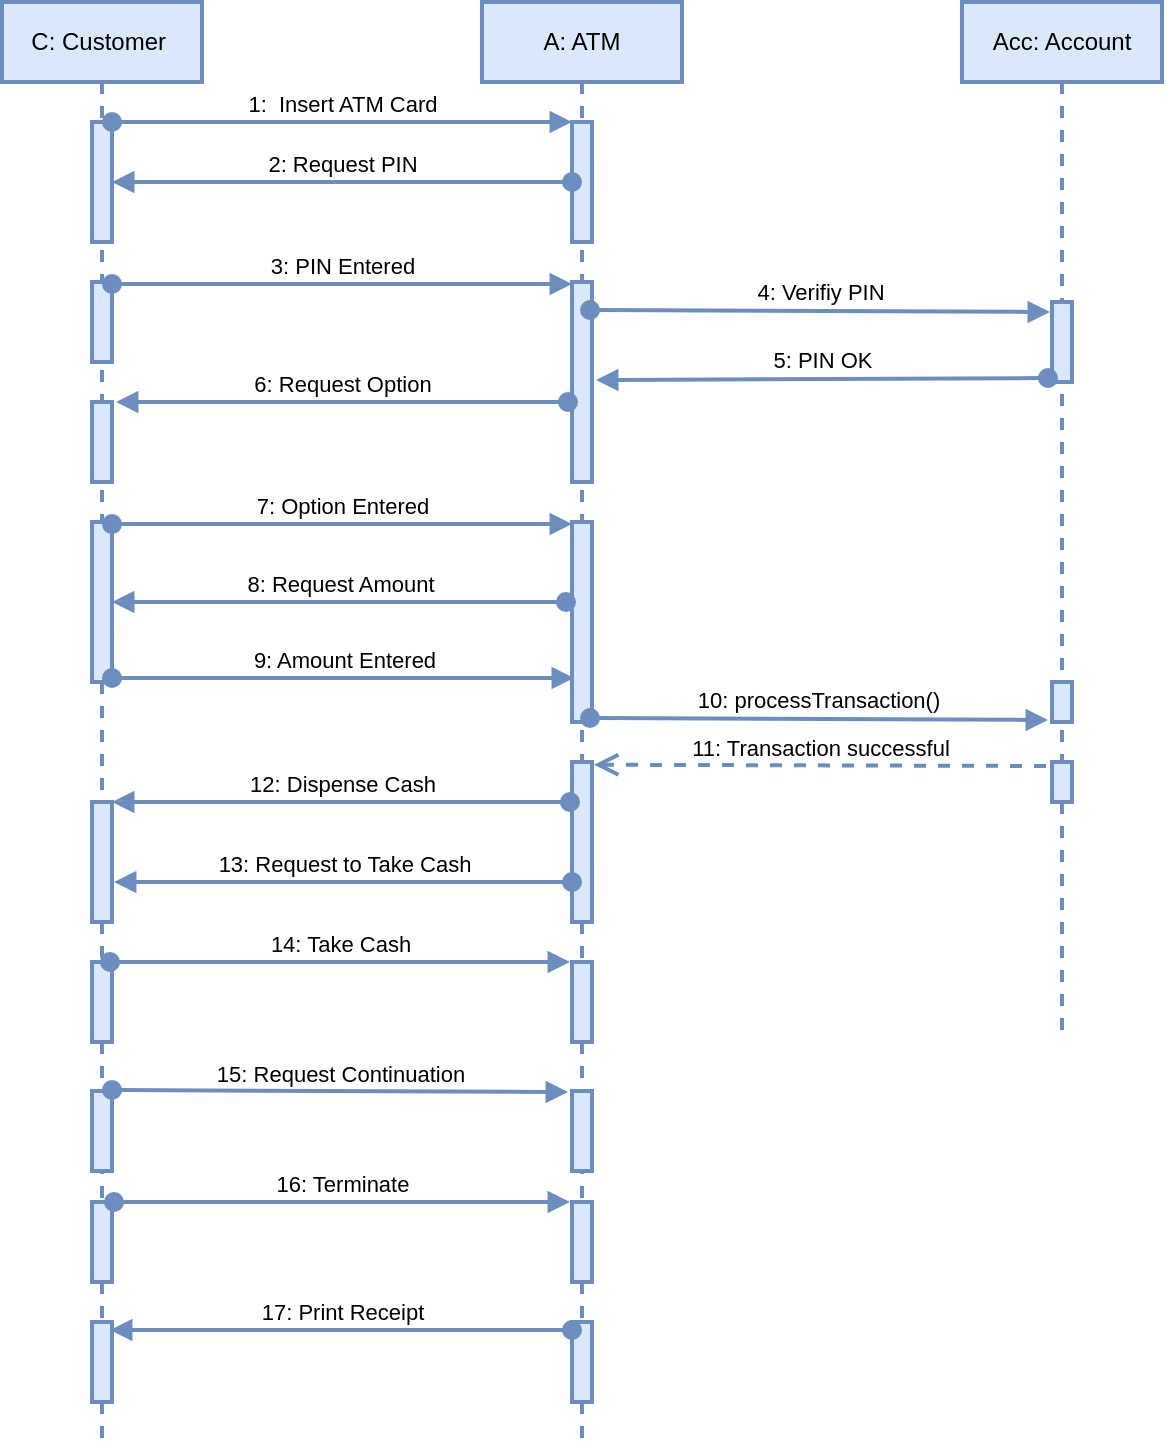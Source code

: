 <mxfile version="20.3.0" type="device"><diagram id="AodnE2YLnBL7wiixsbii" name="Trang-1"><mxGraphModel dx="946" dy="725" grid="1" gridSize="10" guides="1" tooltips="1" connect="1" arrows="1" fold="1" page="1" pageScale="1" pageWidth="827" pageHeight="1169" math="0" shadow="0"><root><mxCell id="0"/><mxCell id="1" parent="0"/><mxCell id="Ym0dCAHZS2tEAsz_8Nps-1" value="C: Customer&amp;nbsp;" style="shape=umlLifeline;perimeter=lifelinePerimeter;whiteSpace=wrap;html=1;container=1;collapsible=0;recursiveResize=0;outlineConnect=0;size=40;fillColor=#dae8fc;strokeColor=#6c8ebf;strokeWidth=2;" vertex="1" parent="1"><mxGeometry x="80" y="40" width="100" height="720" as="geometry"/></mxCell><mxCell id="Ym0dCAHZS2tEAsz_8Nps-4" value="" style="html=1;points=[];perimeter=orthogonalPerimeter;fillColor=#dae8fc;strokeColor=#6c8ebf;strokeWidth=2;" vertex="1" parent="Ym0dCAHZS2tEAsz_8Nps-1"><mxGeometry x="45" y="60" width="10" height="60" as="geometry"/></mxCell><mxCell id="Ym0dCAHZS2tEAsz_8Nps-9" value="" style="html=1;points=[];perimeter=orthogonalPerimeter;fillColor=#dae8fc;strokeColor=#6c8ebf;strokeWidth=2;" vertex="1" parent="Ym0dCAHZS2tEAsz_8Nps-1"><mxGeometry x="45" y="140" width="10" height="40" as="geometry"/></mxCell><mxCell id="Ym0dCAHZS2tEAsz_8Nps-12" value="" style="html=1;points=[];perimeter=orthogonalPerimeter;fillColor=#dae8fc;strokeColor=#6c8ebf;strokeWidth=2;" vertex="1" parent="Ym0dCAHZS2tEAsz_8Nps-1"><mxGeometry x="45" y="200" width="10" height="40" as="geometry"/></mxCell><mxCell id="Ym0dCAHZS2tEAsz_8Nps-17" value="" style="html=1;points=[];perimeter=orthogonalPerimeter;fillColor=#dae8fc;strokeColor=#6c8ebf;strokeWidth=2;" vertex="1" parent="Ym0dCAHZS2tEAsz_8Nps-1"><mxGeometry x="45" y="260" width="10" height="80" as="geometry"/></mxCell><mxCell id="Ym0dCAHZS2tEAsz_8Nps-27" value="" style="html=1;points=[];perimeter=orthogonalPerimeter;fillColor=#dae8fc;strokeColor=#6c8ebf;strokeWidth=2;" vertex="1" parent="Ym0dCAHZS2tEAsz_8Nps-1"><mxGeometry x="45" y="400" width="10" height="60" as="geometry"/></mxCell><mxCell id="Ym0dCAHZS2tEAsz_8Nps-30" value="" style="html=1;points=[];perimeter=orthogonalPerimeter;fillColor=#dae8fc;strokeColor=#6c8ebf;strokeWidth=2;" vertex="1" parent="Ym0dCAHZS2tEAsz_8Nps-1"><mxGeometry x="45" y="480" width="10" height="40" as="geometry"/></mxCell><mxCell id="Ym0dCAHZS2tEAsz_8Nps-34" value="" style="html=1;points=[];perimeter=orthogonalPerimeter;fillColor=#dae8fc;strokeColor=#6c8ebf;strokeWidth=2;" vertex="1" parent="Ym0dCAHZS2tEAsz_8Nps-1"><mxGeometry x="45" y="544.5" width="10" height="40" as="geometry"/></mxCell><mxCell id="Ym0dCAHZS2tEAsz_8Nps-37" value="" style="html=1;points=[];perimeter=orthogonalPerimeter;fillColor=#dae8fc;strokeColor=#6c8ebf;strokeWidth=2;" vertex="1" parent="Ym0dCAHZS2tEAsz_8Nps-1"><mxGeometry x="45" y="600" width="10" height="40" as="geometry"/></mxCell><mxCell id="Ym0dCAHZS2tEAsz_8Nps-40" value="" style="html=1;points=[];perimeter=orthogonalPerimeter;fillColor=#dae8fc;strokeColor=#6c8ebf;strokeWidth=2;" vertex="1" parent="Ym0dCAHZS2tEAsz_8Nps-1"><mxGeometry x="45" y="660" width="10" height="40" as="geometry"/></mxCell><mxCell id="Ym0dCAHZS2tEAsz_8Nps-2" value="A: ATM" style="shape=umlLifeline;perimeter=lifelinePerimeter;whiteSpace=wrap;html=1;container=1;collapsible=0;recursiveResize=0;outlineConnect=0;fillColor=#dae8fc;strokeColor=#6c8ebf;strokeWidth=2;" vertex="1" parent="1"><mxGeometry x="320" y="40" width="100" height="720" as="geometry"/></mxCell><mxCell id="Ym0dCAHZS2tEAsz_8Nps-5" value="" style="html=1;points=[];perimeter=orthogonalPerimeter;fillColor=#dae8fc;strokeColor=#6c8ebf;strokeWidth=2;" vertex="1" parent="Ym0dCAHZS2tEAsz_8Nps-2"><mxGeometry x="45" y="60" width="10" height="60" as="geometry"/></mxCell><mxCell id="Ym0dCAHZS2tEAsz_8Nps-10" value="" style="html=1;points=[];perimeter=orthogonalPerimeter;fillColor=#dae8fc;strokeColor=#6c8ebf;strokeWidth=2;" vertex="1" parent="Ym0dCAHZS2tEAsz_8Nps-2"><mxGeometry x="45" y="140" width="10" height="100" as="geometry"/></mxCell><mxCell id="Ym0dCAHZS2tEAsz_8Nps-18" value="" style="html=1;points=[];perimeter=orthogonalPerimeter;fillColor=#dae8fc;strokeColor=#6c8ebf;strokeWidth=2;" vertex="1" parent="Ym0dCAHZS2tEAsz_8Nps-2"><mxGeometry x="45" y="260" width="10" height="100" as="geometry"/></mxCell><mxCell id="Ym0dCAHZS2tEAsz_8Nps-25" value="" style="html=1;points=[];perimeter=orthogonalPerimeter;fillColor=#dae8fc;strokeColor=#6c8ebf;strokeWidth=2;" vertex="1" parent="Ym0dCAHZS2tEAsz_8Nps-2"><mxGeometry x="45" y="380" width="10" height="80" as="geometry"/></mxCell><mxCell id="Ym0dCAHZS2tEAsz_8Nps-31" value="" style="html=1;points=[];perimeter=orthogonalPerimeter;fillColor=#dae8fc;strokeColor=#6c8ebf;strokeWidth=2;" vertex="1" parent="Ym0dCAHZS2tEAsz_8Nps-2"><mxGeometry x="45" y="480" width="10" height="40" as="geometry"/></mxCell><mxCell id="Ym0dCAHZS2tEAsz_8Nps-35" value="" style="html=1;points=[];perimeter=orthogonalPerimeter;fillColor=#dae8fc;strokeColor=#6c8ebf;strokeWidth=2;" vertex="1" parent="Ym0dCAHZS2tEAsz_8Nps-2"><mxGeometry x="45" y="544.5" width="10" height="40" as="geometry"/></mxCell><mxCell id="Ym0dCAHZS2tEAsz_8Nps-38" value="" style="html=1;points=[];perimeter=orthogonalPerimeter;fillColor=#dae8fc;strokeColor=#6c8ebf;strokeWidth=2;" vertex="1" parent="Ym0dCAHZS2tEAsz_8Nps-2"><mxGeometry x="45" y="600" width="10" height="40" as="geometry"/></mxCell><mxCell id="Ym0dCAHZS2tEAsz_8Nps-41" value="" style="html=1;points=[];perimeter=orthogonalPerimeter;fillColor=#dae8fc;strokeColor=#6c8ebf;strokeWidth=2;" vertex="1" parent="Ym0dCAHZS2tEAsz_8Nps-2"><mxGeometry x="45" y="660" width="10" height="40" as="geometry"/></mxCell><mxCell id="Ym0dCAHZS2tEAsz_8Nps-3" value="Acc: Account" style="shape=umlLifeline;perimeter=lifelinePerimeter;whiteSpace=wrap;html=1;container=1;collapsible=0;recursiveResize=0;outlineConnect=0;fillColor=#dae8fc;strokeColor=#6c8ebf;strokeWidth=2;" vertex="1" parent="1"><mxGeometry x="560" y="40" width="100" height="520" as="geometry"/></mxCell><mxCell id="Ym0dCAHZS2tEAsz_8Nps-14" value="" style="html=1;points=[];perimeter=orthogonalPerimeter;fillColor=#dae8fc;strokeColor=#6c8ebf;strokeWidth=2;" vertex="1" parent="Ym0dCAHZS2tEAsz_8Nps-3"><mxGeometry x="45" y="150" width="10" height="40" as="geometry"/></mxCell><mxCell id="Ym0dCAHZS2tEAsz_8Nps-22" value="" style="html=1;points=[];perimeter=orthogonalPerimeter;fillColor=#dae8fc;strokeColor=#6c8ebf;strokeWidth=2;" vertex="1" parent="Ym0dCAHZS2tEAsz_8Nps-3"><mxGeometry x="45" y="340" width="10" height="20" as="geometry"/></mxCell><mxCell id="Ym0dCAHZS2tEAsz_8Nps-24" value="" style="html=1;points=[];perimeter=orthogonalPerimeter;fillColor=#dae8fc;strokeColor=#6c8ebf;strokeWidth=2;" vertex="1" parent="Ym0dCAHZS2tEAsz_8Nps-3"><mxGeometry x="45" y="380" width="10" height="20" as="geometry"/></mxCell><mxCell id="Ym0dCAHZS2tEAsz_8Nps-6" value="1:&amp;nbsp; Insert ATM Card" style="html=1;verticalAlign=bottom;startArrow=oval;endArrow=block;startSize=8;rounded=0;exitX=1;exitY=0;exitDx=0;exitDy=0;exitPerimeter=0;fillColor=#dae8fc;strokeColor=#6c8ebf;strokeWidth=2;" edge="1" target="Ym0dCAHZS2tEAsz_8Nps-5" parent="1" source="Ym0dCAHZS2tEAsz_8Nps-4"><mxGeometry relative="1" as="geometry"><mxPoint x="140" y="100" as="sourcePoint"/></mxGeometry></mxCell><mxCell id="Ym0dCAHZS2tEAsz_8Nps-8" value="2: Request PIN" style="html=1;verticalAlign=bottom;startArrow=oval;startFill=1;endArrow=block;startSize=8;rounded=0;fillColor=#dae8fc;strokeColor=#6c8ebf;strokeWidth=2;" edge="1" parent="1" source="Ym0dCAHZS2tEAsz_8Nps-5" target="Ym0dCAHZS2tEAsz_8Nps-4"><mxGeometry width="60" relative="1" as="geometry"><mxPoint x="380" y="330" as="sourcePoint"/><mxPoint x="440" y="330" as="targetPoint"/></mxGeometry></mxCell><mxCell id="Ym0dCAHZS2tEAsz_8Nps-11" value="3: PIN Entered" style="html=1;verticalAlign=bottom;startArrow=oval;endArrow=block;startSize=8;rounded=0;exitX=1;exitY=0.025;exitDx=0;exitDy=0;exitPerimeter=0;fillColor=#dae8fc;strokeColor=#6c8ebf;strokeWidth=2;" edge="1" target="Ym0dCAHZS2tEAsz_8Nps-10" parent="1" source="Ym0dCAHZS2tEAsz_8Nps-9"><mxGeometry relative="1" as="geometry"><mxPoint x="300" y="180" as="sourcePoint"/></mxGeometry></mxCell><mxCell id="Ym0dCAHZS2tEAsz_8Nps-13" value="6: Request Option" style="html=1;verticalAlign=bottom;startArrow=oval;startFill=1;endArrow=block;startSize=8;rounded=0;exitX=-0.2;exitY=0.6;exitDx=0;exitDy=0;exitPerimeter=0;entryX=1.2;entryY=0;entryDx=0;entryDy=0;entryPerimeter=0;fillColor=#dae8fc;strokeColor=#6c8ebf;strokeWidth=2;" edge="1" parent="1" source="Ym0dCAHZS2tEAsz_8Nps-10" target="Ym0dCAHZS2tEAsz_8Nps-12"><mxGeometry width="60" relative="1" as="geometry"><mxPoint x="380" y="330" as="sourcePoint"/><mxPoint x="140" y="240" as="targetPoint"/></mxGeometry></mxCell><mxCell id="Ym0dCAHZS2tEAsz_8Nps-15" value="4: Verifiy PIN" style="html=1;verticalAlign=bottom;startArrow=oval;startFill=1;endArrow=block;startSize=8;rounded=0;exitX=0.9;exitY=0.14;exitDx=0;exitDy=0;exitPerimeter=0;entryX=-0.1;entryY=0.125;entryDx=0;entryDy=0;entryPerimeter=0;fillColor=#dae8fc;strokeColor=#6c8ebf;strokeWidth=2;" edge="1" parent="1" source="Ym0dCAHZS2tEAsz_8Nps-10" target="Ym0dCAHZS2tEAsz_8Nps-14"><mxGeometry width="60" relative="1" as="geometry"><mxPoint x="560" y="330" as="sourcePoint"/><mxPoint x="620" y="330" as="targetPoint"/></mxGeometry></mxCell><mxCell id="Ym0dCAHZS2tEAsz_8Nps-16" value="5: PIN OK" style="html=1;verticalAlign=bottom;startArrow=oval;startFill=1;endArrow=block;startSize=8;rounded=0;entryX=1.2;entryY=0.49;entryDx=0;entryDy=0;entryPerimeter=0;exitX=-0.2;exitY=0.95;exitDx=0;exitDy=0;exitPerimeter=0;fillColor=#dae8fc;strokeColor=#6c8ebf;strokeWidth=2;" edge="1" parent="1" source="Ym0dCAHZS2tEAsz_8Nps-14" target="Ym0dCAHZS2tEAsz_8Nps-10"><mxGeometry width="60" relative="1" as="geometry"><mxPoint x="560" y="330" as="sourcePoint"/><mxPoint x="620" y="330" as="targetPoint"/></mxGeometry></mxCell><mxCell id="Ym0dCAHZS2tEAsz_8Nps-19" value="7: Option Entered" style="html=1;verticalAlign=bottom;startArrow=oval;endArrow=block;startSize=8;rounded=0;exitX=1;exitY=0.013;exitDx=0;exitDy=0;exitPerimeter=0;fillColor=#dae8fc;strokeColor=#6c8ebf;strokeWidth=2;" edge="1" target="Ym0dCAHZS2tEAsz_8Nps-18" parent="1" source="Ym0dCAHZS2tEAsz_8Nps-17"><mxGeometry relative="1" as="geometry"><mxPoint x="305" y="300" as="sourcePoint"/></mxGeometry></mxCell><mxCell id="Ym0dCAHZS2tEAsz_8Nps-20" value="8: Request Amount" style="html=1;verticalAlign=bottom;startArrow=oval;startFill=1;endArrow=block;startSize=8;rounded=0;exitX=-0.3;exitY=0.4;exitDx=0;exitDy=0;exitPerimeter=0;entryX=1;entryY=0.5;entryDx=0;entryDy=0;entryPerimeter=0;fillColor=#dae8fc;strokeColor=#6c8ebf;strokeWidth=2;" edge="1" parent="1" source="Ym0dCAHZS2tEAsz_8Nps-18" target="Ym0dCAHZS2tEAsz_8Nps-17"><mxGeometry width="60" relative="1" as="geometry"><mxPoint x="480" y="490" as="sourcePoint"/><mxPoint x="140" y="340" as="targetPoint"/></mxGeometry></mxCell><mxCell id="Ym0dCAHZS2tEAsz_8Nps-21" value="9: Amount Entered" style="html=1;verticalAlign=bottom;startArrow=oval;startFill=1;endArrow=block;startSize=8;rounded=0;exitX=1;exitY=0.975;exitDx=0;exitDy=0;exitPerimeter=0;entryX=0.1;entryY=0.78;entryDx=0;entryDy=0;entryPerimeter=0;fillColor=#dae8fc;strokeColor=#6c8ebf;strokeWidth=2;" edge="1" parent="1" source="Ym0dCAHZS2tEAsz_8Nps-17" target="Ym0dCAHZS2tEAsz_8Nps-18"><mxGeometry width="60" relative="1" as="geometry"><mxPoint x="480" y="490" as="sourcePoint"/><mxPoint x="360" y="380" as="targetPoint"/></mxGeometry></mxCell><mxCell id="Ym0dCAHZS2tEAsz_8Nps-23" value="10: processTransaction()" style="html=1;verticalAlign=bottom;startArrow=oval;startFill=1;endArrow=block;startSize=8;rounded=0;exitX=0.9;exitY=0.98;exitDx=0;exitDy=0;exitPerimeter=0;entryX=-0.2;entryY=0.95;entryDx=0;entryDy=0;entryPerimeter=0;fillColor=#dae8fc;strokeColor=#6c8ebf;strokeWidth=2;" edge="1" parent="1" source="Ym0dCAHZS2tEAsz_8Nps-18" target="Ym0dCAHZS2tEAsz_8Nps-22"><mxGeometry width="60" relative="1" as="geometry"><mxPoint x="480" y="490" as="sourcePoint"/><mxPoint x="540" y="490" as="targetPoint"/></mxGeometry></mxCell><mxCell id="Ym0dCAHZS2tEAsz_8Nps-26" value="11: Transaction successful" style="html=1;verticalAlign=bottom;endArrow=open;dashed=1;endSize=8;rounded=0;exitX=-0.3;exitY=0.1;exitDx=0;exitDy=0;exitPerimeter=0;entryX=1.1;entryY=0.017;entryDx=0;entryDy=0;entryPerimeter=0;fillColor=#dae8fc;strokeColor=#6c8ebf;strokeWidth=2;" edge="1" parent="1" source="Ym0dCAHZS2tEAsz_8Nps-24" target="Ym0dCAHZS2tEAsz_8Nps-25"><mxGeometry relative="1" as="geometry"><mxPoint x="550" y="530" as="sourcePoint"/><mxPoint x="380" y="420" as="targetPoint"/></mxGeometry></mxCell><mxCell id="Ym0dCAHZS2tEAsz_8Nps-28" value="12: Dispense Cash" style="html=1;verticalAlign=bottom;startArrow=oval;startFill=1;endArrow=block;startSize=8;rounded=0;entryX=1;entryY=0;entryDx=0;entryDy=0;entryPerimeter=0;exitX=-0.1;exitY=0.25;exitDx=0;exitDy=0;exitPerimeter=0;fillColor=#dae8fc;strokeColor=#6c8ebf;strokeWidth=2;" edge="1" parent="1" source="Ym0dCAHZS2tEAsz_8Nps-25" target="Ym0dCAHZS2tEAsz_8Nps-27"><mxGeometry width="60" relative="1" as="geometry"><mxPoint x="480" y="530" as="sourcePoint"/><mxPoint x="540" y="530" as="targetPoint"/></mxGeometry></mxCell><mxCell id="Ym0dCAHZS2tEAsz_8Nps-29" value="13: Request to Take Cash" style="html=1;verticalAlign=bottom;startArrow=oval;startFill=1;endArrow=block;startSize=8;rounded=0;entryX=1;entryY=0;entryDx=0;entryDy=0;entryPerimeter=0;exitX=-0.1;exitY=0.25;exitDx=0;exitDy=0;exitPerimeter=0;fillColor=#dae8fc;strokeColor=#6c8ebf;strokeWidth=2;" edge="1" parent="1"><mxGeometry width="60" relative="1" as="geometry"><mxPoint x="365" y="480" as="sourcePoint"/><mxPoint x="136" y="480" as="targetPoint"/></mxGeometry></mxCell><mxCell id="Ym0dCAHZS2tEAsz_8Nps-32" value="14: Take Cash" style="html=1;verticalAlign=bottom;startArrow=oval;startFill=1;endArrow=block;startSize=8;rounded=0;exitX=0.9;exitY=0;exitDx=0;exitDy=0;exitPerimeter=0;entryX=-0.1;entryY=0;entryDx=0;entryDy=0;entryPerimeter=0;fillColor=#dae8fc;strokeColor=#6c8ebf;strokeWidth=2;" edge="1" parent="1" source="Ym0dCAHZS2tEAsz_8Nps-30" target="Ym0dCAHZS2tEAsz_8Nps-31"><mxGeometry width="60" relative="1" as="geometry"><mxPoint x="470" y="560" as="sourcePoint"/><mxPoint x="530" y="560" as="targetPoint"/></mxGeometry></mxCell><mxCell id="Ym0dCAHZS2tEAsz_8Nps-36" value="15: Request Continuation" style="html=1;verticalAlign=bottom;startArrow=oval;startFill=1;endArrow=block;startSize=8;rounded=0;exitX=1;exitY=-0.012;exitDx=0;exitDy=0;exitPerimeter=0;entryX=-0.2;entryY=0.013;entryDx=0;entryDy=0;entryPerimeter=0;fillColor=#dae8fc;strokeColor=#6c8ebf;strokeWidth=2;" edge="1" parent="1" source="Ym0dCAHZS2tEAsz_8Nps-34" target="Ym0dCAHZS2tEAsz_8Nps-35"><mxGeometry width="60" relative="1" as="geometry"><mxPoint x="470" y="560" as="sourcePoint"/><mxPoint x="530" y="560" as="targetPoint"/></mxGeometry></mxCell><mxCell id="Ym0dCAHZS2tEAsz_8Nps-39" value="16: Terminate" style="html=1;verticalAlign=bottom;startArrow=oval;startFill=1;endArrow=block;startSize=8;rounded=0;exitX=1.1;exitY=0;exitDx=0;exitDy=0;exitPerimeter=0;entryX=-0.1;entryY=0;entryDx=0;entryDy=0;entryPerimeter=0;fillColor=#dae8fc;strokeColor=#6c8ebf;strokeWidth=2;" edge="1" parent="1" source="Ym0dCAHZS2tEAsz_8Nps-37" target="Ym0dCAHZS2tEAsz_8Nps-38"><mxGeometry width="60" relative="1" as="geometry"><mxPoint x="470" y="630" as="sourcePoint"/><mxPoint x="360" y="640" as="targetPoint"/></mxGeometry></mxCell><mxCell id="Ym0dCAHZS2tEAsz_8Nps-42" value="17: Print Receipt" style="html=1;verticalAlign=bottom;startArrow=oval;startFill=1;endArrow=block;startSize=8;rounded=0;entryX=0.9;entryY=0.1;entryDx=0;entryDy=0;entryPerimeter=0;fillColor=#dae8fc;strokeColor=#6c8ebf;strokeWidth=2;" edge="1" parent="1" source="Ym0dCAHZS2tEAsz_8Nps-41" target="Ym0dCAHZS2tEAsz_8Nps-40"><mxGeometry width="60" relative="1" as="geometry"><mxPoint x="470" y="630" as="sourcePoint"/><mxPoint x="530" y="630" as="targetPoint"/></mxGeometry></mxCell></root></mxGraphModel></diagram></mxfile>